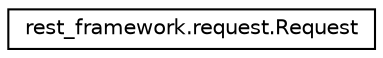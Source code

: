 digraph "Graphical Class Hierarchy"
{
 // LATEX_PDF_SIZE
  edge [fontname="Helvetica",fontsize="10",labelfontname="Helvetica",labelfontsize="10"];
  node [fontname="Helvetica",fontsize="10",shape=record];
  rankdir="LR";
  Node0 [label="rest_framework.request.Request",height=0.2,width=0.4,color="black", fillcolor="white", style="filled",URL="$classrest__framework_1_1request_1_1_request.html",tooltip=" "];
}
